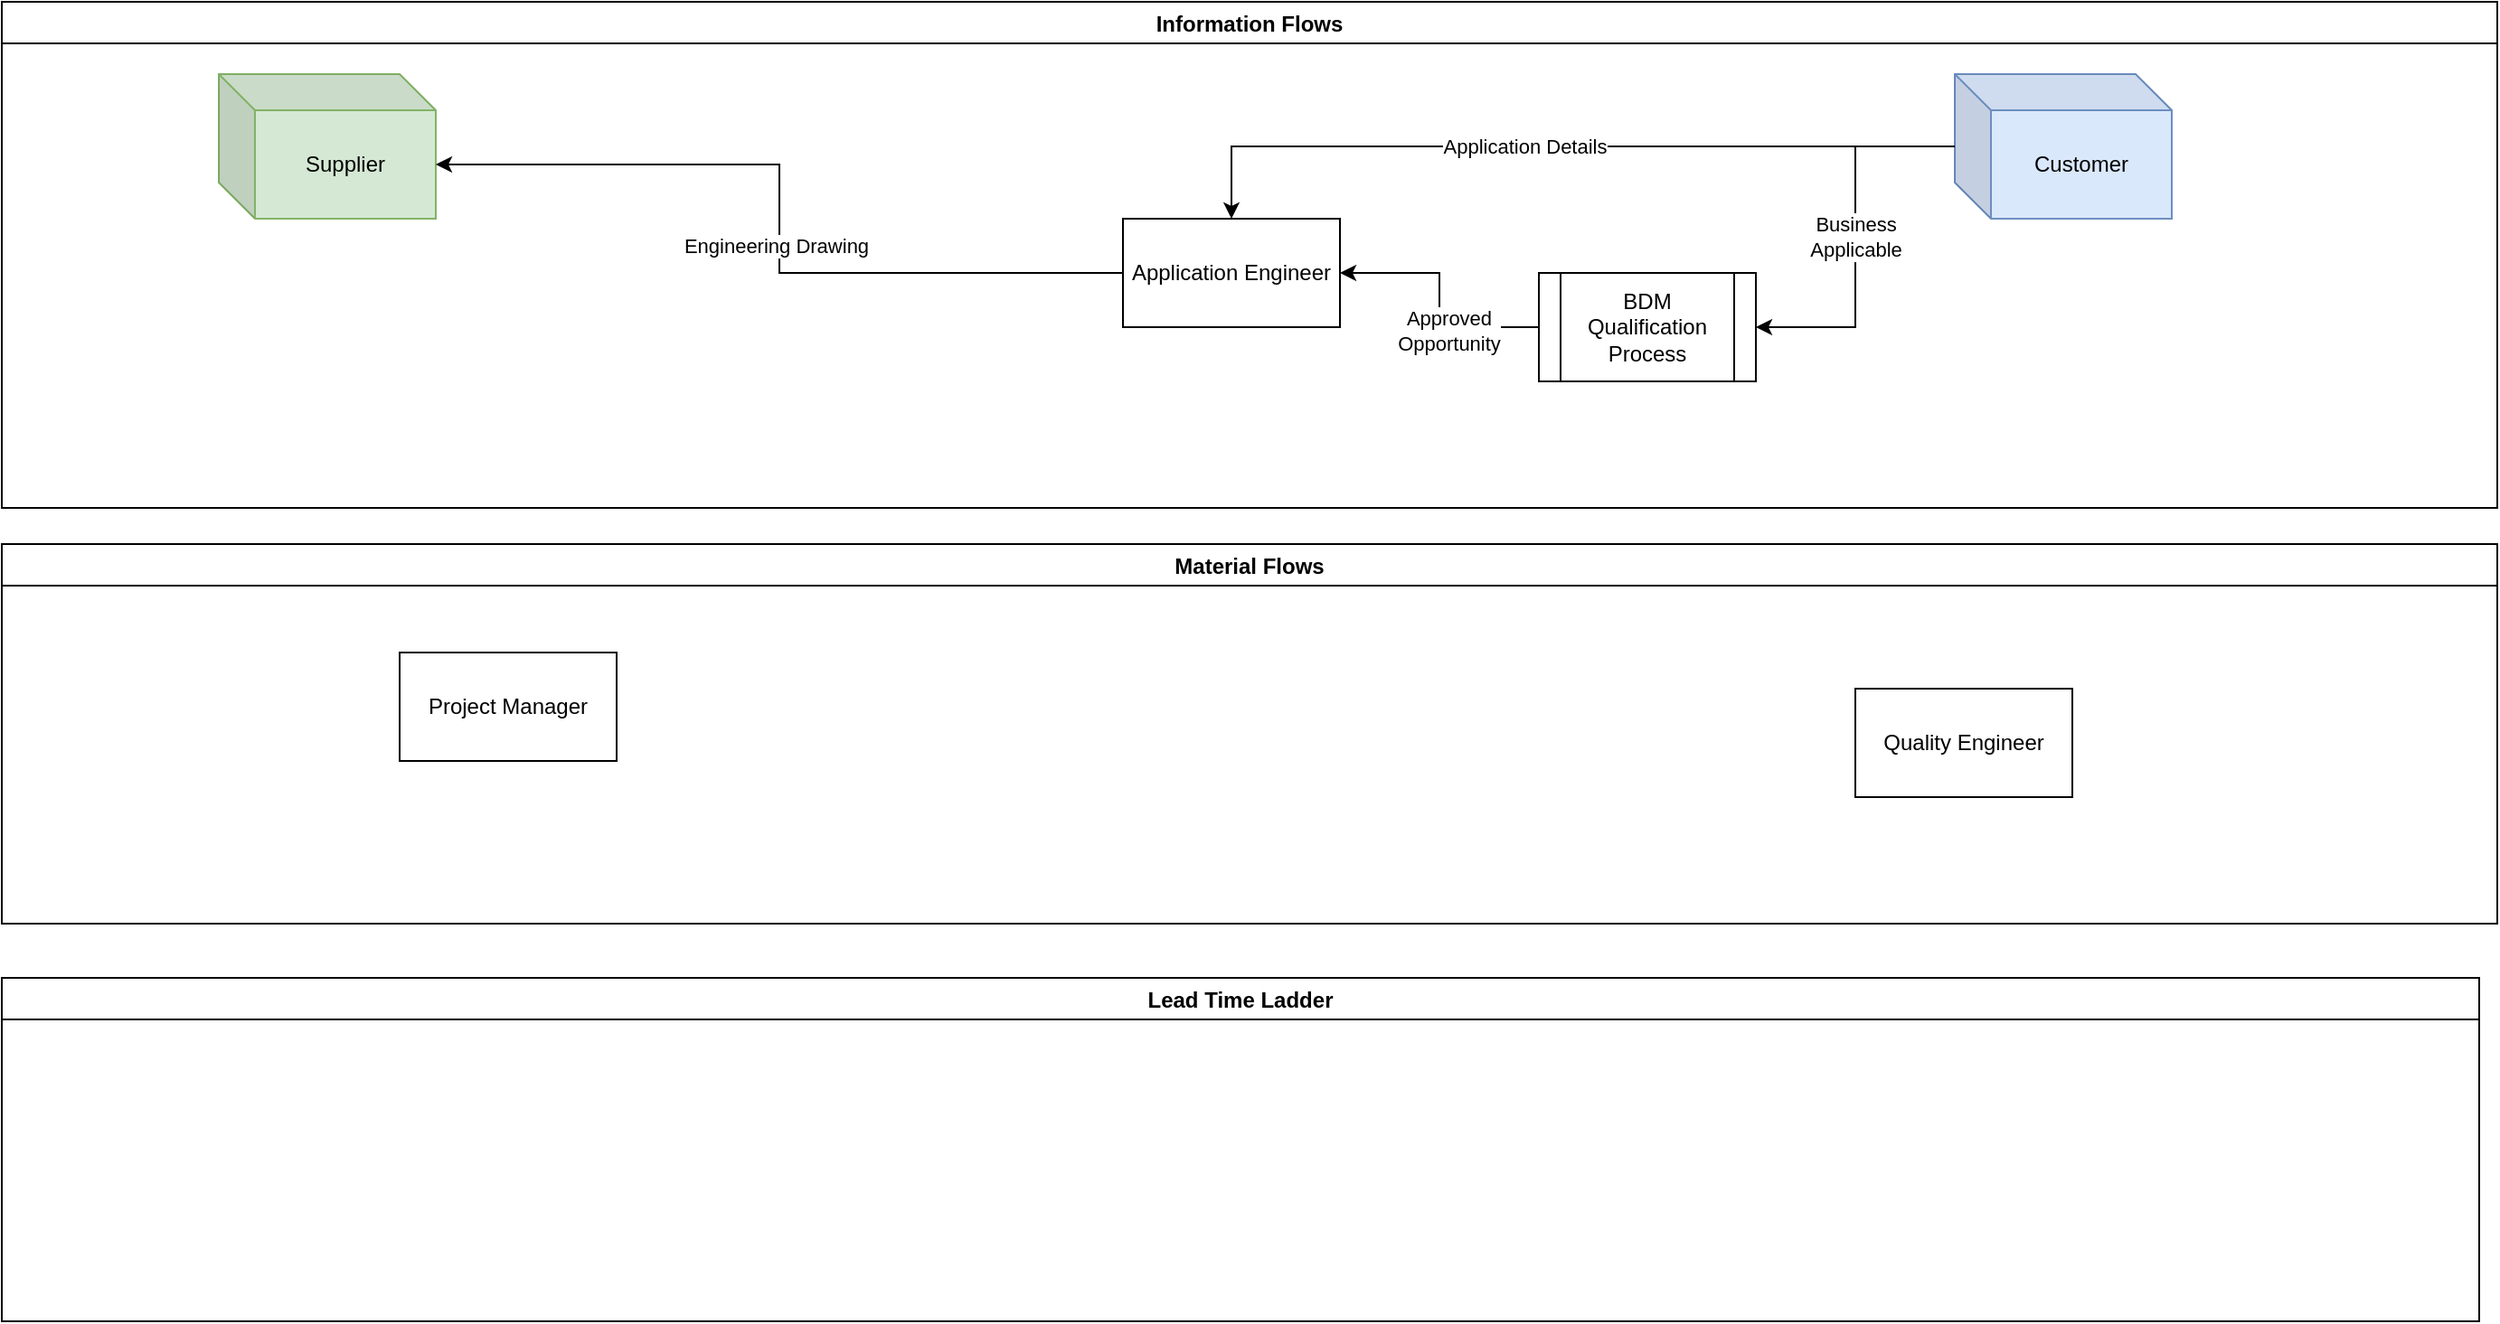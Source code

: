 <mxfile version="14.6.10" type="github">
  <diagram id="kgpKYQtTHZ0yAKxKKP6v" name="Page-1">
    <mxGraphModel dx="2272" dy="794" grid="1" gridSize="10" guides="1" tooltips="1" connect="1" arrows="1" fold="1" page="1" pageScale="1" pageWidth="850" pageHeight="1100" math="0" shadow="0">
      <root>
        <mxCell id="0" />
        <mxCell id="1" parent="0" />
        <mxCell id="3BVnV9-UqfPBugqdNW3k-4" value="Information Flows" style="swimlane;" parent="1" vertex="1">
          <mxGeometry x="-600" y="40" width="1380" height="280" as="geometry" />
        </mxCell>
        <mxCell id="wGHKYBOvROYjvj_hRb37-10" style="edgeStyle=orthogonalEdgeStyle;rounded=0;orthogonalLoop=1;jettySize=auto;html=1;entryX=0.5;entryY=0;entryDx=0;entryDy=0;" edge="1" parent="3BVnV9-UqfPBugqdNW3k-4" source="3BVnV9-UqfPBugqdNW3k-10" target="3BVnV9-UqfPBugqdNW3k-8">
          <mxGeometry relative="1" as="geometry" />
        </mxCell>
        <mxCell id="wGHKYBOvROYjvj_hRb37-11" value="Application Details" style="edgeLabel;html=1;align=center;verticalAlign=middle;resizable=0;points=[];" vertex="1" connectable="0" parent="wGHKYBOvROYjvj_hRb37-10">
          <mxGeometry x="0.082" relative="1" as="geometry">
            <mxPoint as="offset" />
          </mxGeometry>
        </mxCell>
        <mxCell id="3BVnV9-UqfPBugqdNW3k-10" value="Customer" style="shape=cube;whiteSpace=wrap;html=1;boundedLbl=1;backgroundOutline=1;darkOpacity=0.05;darkOpacity2=0.1;fillColor=#dae8fc;strokeColor=#6c8ebf;" parent="3BVnV9-UqfPBugqdNW3k-4" vertex="1">
          <mxGeometry x="1080" y="40" width="120" height="80" as="geometry" />
        </mxCell>
        <mxCell id="3BVnV9-UqfPBugqdNW3k-11" value="Supplier" style="shape=cube;whiteSpace=wrap;html=1;boundedLbl=1;backgroundOutline=1;darkOpacity=0.05;darkOpacity2=0.1;fillColor=#d5e8d4;strokeColor=#82b366;" parent="3BVnV9-UqfPBugqdNW3k-4" vertex="1">
          <mxGeometry x="120" y="40" width="120" height="80" as="geometry" />
        </mxCell>
        <mxCell id="wGHKYBOvROYjvj_hRb37-18" style="edgeStyle=orthogonalEdgeStyle;rounded=0;orthogonalLoop=1;jettySize=auto;html=1;entryX=0;entryY=0;entryDx=120;entryDy=50;entryPerimeter=0;" edge="1" parent="3BVnV9-UqfPBugqdNW3k-4" source="3BVnV9-UqfPBugqdNW3k-8" target="3BVnV9-UqfPBugqdNW3k-11">
          <mxGeometry relative="1" as="geometry" />
        </mxCell>
        <mxCell id="wGHKYBOvROYjvj_hRb37-19" value="Engineering Drawing" style="edgeLabel;html=1;align=center;verticalAlign=middle;resizable=0;points=[];" vertex="1" connectable="0" parent="wGHKYBOvROYjvj_hRb37-18">
          <mxGeometry x="-0.068" y="2" relative="1" as="geometry">
            <mxPoint as="offset" />
          </mxGeometry>
        </mxCell>
        <mxCell id="3BVnV9-UqfPBugqdNW3k-8" value="Application Engineer" style="rounded=0;whiteSpace=wrap;html=1;" parent="3BVnV9-UqfPBugqdNW3k-4" vertex="1">
          <mxGeometry x="620" y="120" width="120" height="60" as="geometry" />
        </mxCell>
        <mxCell id="wGHKYBOvROYjvj_hRb37-5" value="BDM Qualification Process" style="shape=process;whiteSpace=wrap;html=1;backgroundOutline=1;" vertex="1" parent="3BVnV9-UqfPBugqdNW3k-4">
          <mxGeometry x="850" y="150" width="120" height="60" as="geometry" />
        </mxCell>
        <mxCell id="wGHKYBOvROYjvj_hRb37-7" value="" style="edgeStyle=orthogonalEdgeStyle;rounded=0;orthogonalLoop=1;jettySize=auto;html=1;entryX=1;entryY=0.5;entryDx=0;entryDy=0;" edge="1" parent="3BVnV9-UqfPBugqdNW3k-4" source="wGHKYBOvROYjvj_hRb37-5" target="3BVnV9-UqfPBugqdNW3k-8">
          <mxGeometry relative="1" as="geometry">
            <mxPoint x="830" y="130" as="targetPoint" />
          </mxGeometry>
        </mxCell>
        <mxCell id="wGHKYBOvROYjvj_hRb37-13" value="Approved&lt;br&gt;Opportunity" style="edgeLabel;html=1;align=center;verticalAlign=middle;resizable=0;points=[];" vertex="1" connectable="0" parent="wGHKYBOvROYjvj_hRb37-7">
          <mxGeometry x="-0.286" y="2" relative="1" as="geometry">
            <mxPoint as="offset" />
          </mxGeometry>
        </mxCell>
        <mxCell id="wGHKYBOvROYjvj_hRb37-9" value="" style="edgeStyle=orthogonalEdgeStyle;rounded=0;orthogonalLoop=1;jettySize=auto;html=1;entryX=1;entryY=0.5;entryDx=0;entryDy=0;" edge="1" parent="3BVnV9-UqfPBugqdNW3k-4" source="3BVnV9-UqfPBugqdNW3k-10" target="wGHKYBOvROYjvj_hRb37-5">
          <mxGeometry relative="1" as="geometry">
            <mxPoint x="1000" y="80" as="targetPoint" />
          </mxGeometry>
        </mxCell>
        <mxCell id="wGHKYBOvROYjvj_hRb37-12" value="Business&lt;br&gt;Applicable" style="edgeLabel;html=1;align=center;verticalAlign=middle;resizable=0;points=[];" vertex="1" connectable="0" parent="wGHKYBOvROYjvj_hRb37-9">
          <mxGeometry x="0.229" y="-1" relative="1" as="geometry">
            <mxPoint x="1" y="-24" as="offset" />
          </mxGeometry>
        </mxCell>
        <mxCell id="3BVnV9-UqfPBugqdNW3k-5" value="Material Flows" style="swimlane;" parent="1" vertex="1">
          <mxGeometry x="-600" y="340" width="1380" height="210" as="geometry" />
        </mxCell>
        <mxCell id="3BVnV9-UqfPBugqdNW3k-1" value="Project Manager" style="rounded=0;whiteSpace=wrap;html=1;" parent="3BVnV9-UqfPBugqdNW3k-5" vertex="1">
          <mxGeometry x="220" y="60" width="120" height="60" as="geometry" />
        </mxCell>
        <mxCell id="3BVnV9-UqfPBugqdNW3k-9" value="Quality Engineer" style="rounded=0;whiteSpace=wrap;html=1;" parent="3BVnV9-UqfPBugqdNW3k-5" vertex="1">
          <mxGeometry x="1025" y="80" width="120" height="60" as="geometry" />
        </mxCell>
        <mxCell id="3BVnV9-UqfPBugqdNW3k-6" value="Lead Time Ladder" style="swimlane;" parent="1" vertex="1">
          <mxGeometry x="-600" y="580" width="1370" height="190" as="geometry" />
        </mxCell>
      </root>
    </mxGraphModel>
  </diagram>
</mxfile>
